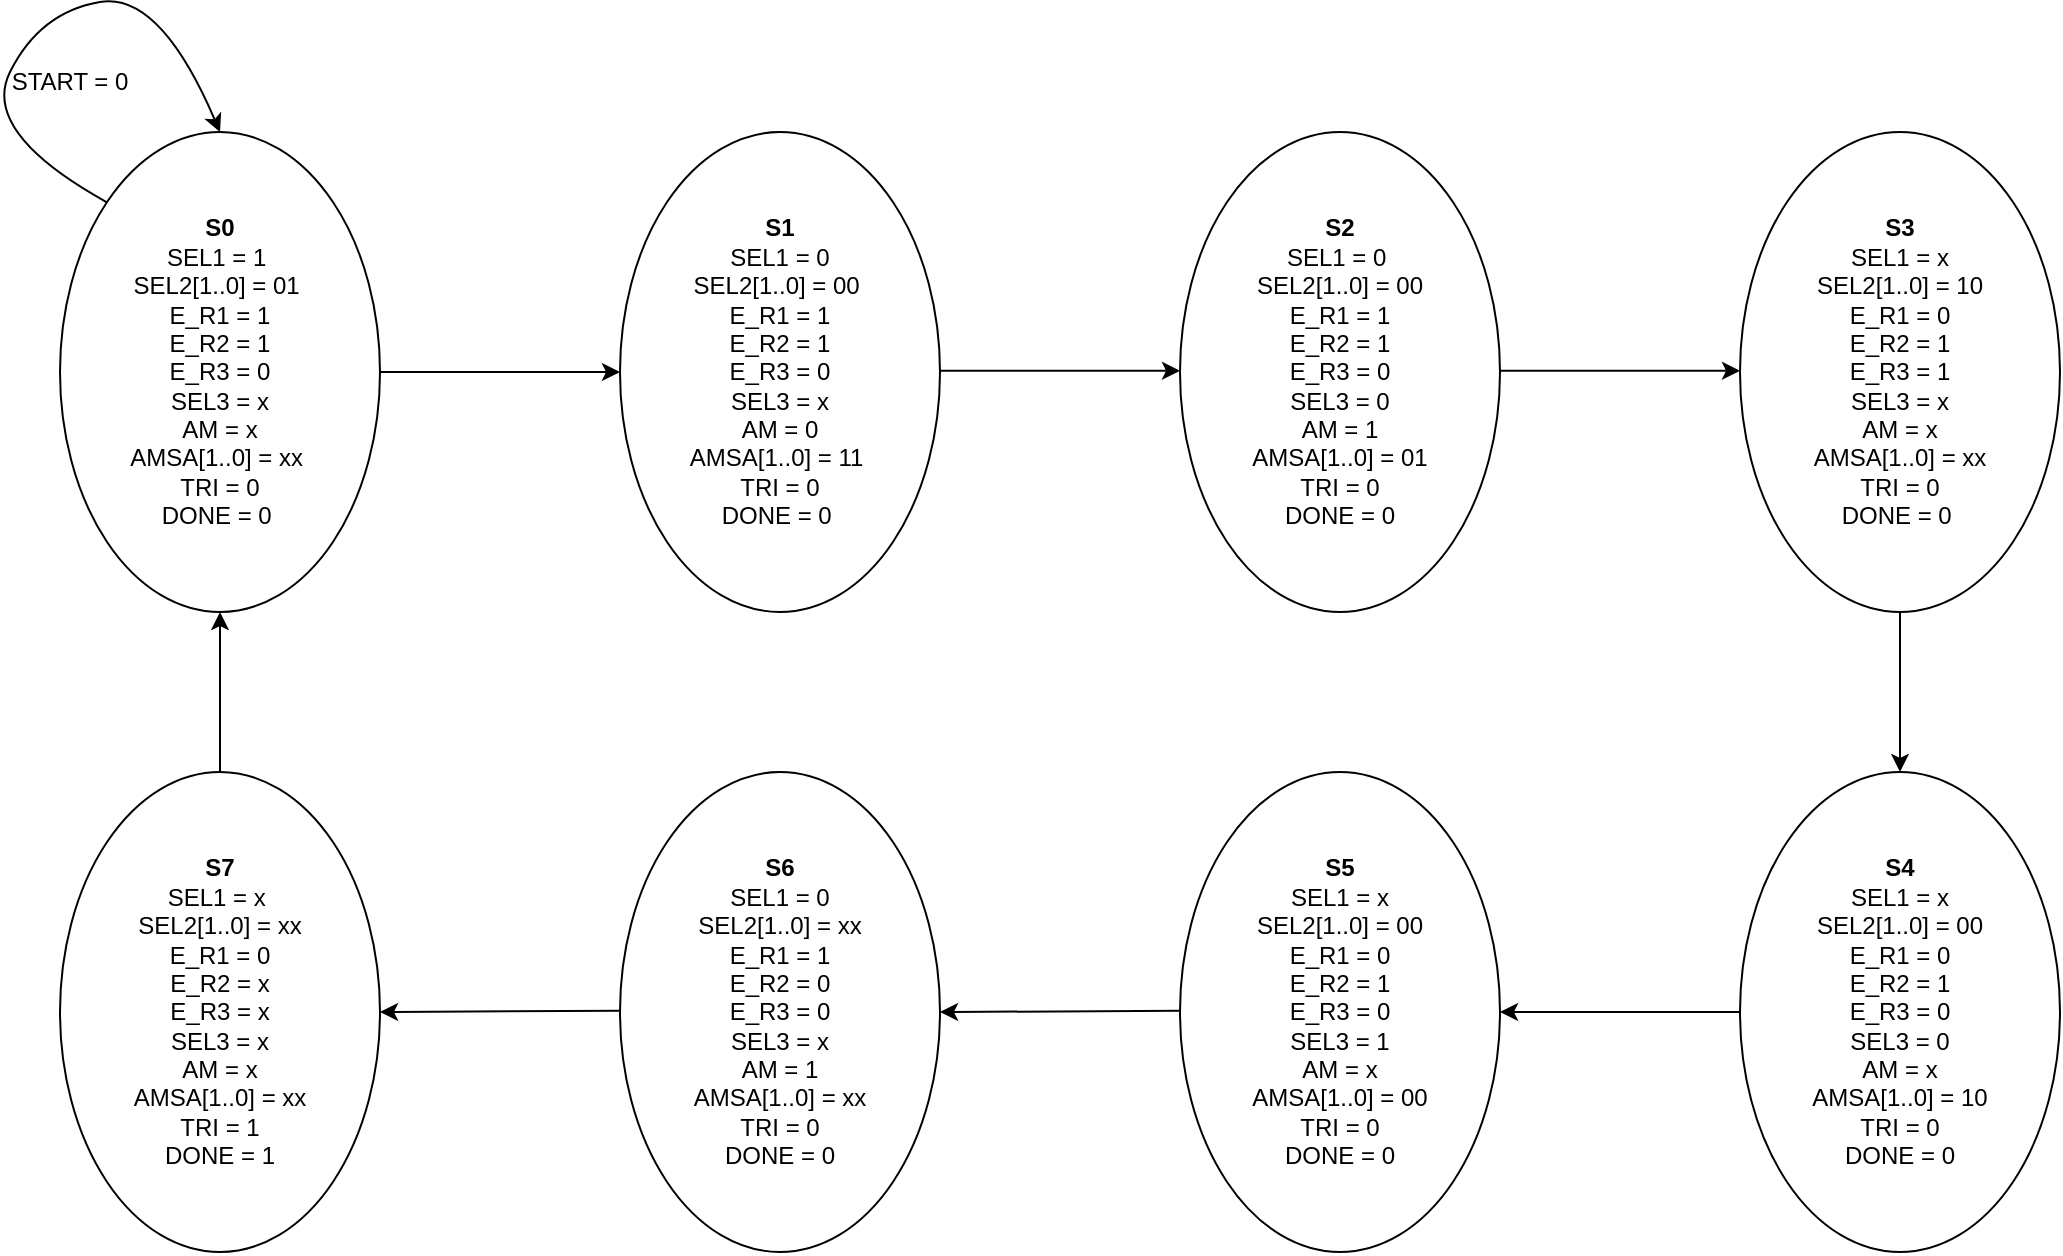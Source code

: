 <mxfile version="21.1.9" type="device">
  <diagram name="Page-1" id="D29pGEQHQrqoXzZbhyBa">
    <mxGraphModel dx="1235" dy="636" grid="0" gridSize="10" guides="1" tooltips="1" connect="1" arrows="1" fold="1" page="0" pageScale="1" pageWidth="850" pageHeight="1100" math="0" shadow="0">
      <root>
        <mxCell id="0" />
        <mxCell id="1" parent="0" />
        <mxCell id="zba-jAjFFjgz56tZfDDK-9" value="&lt;b&gt;S0&lt;/b&gt;&lt;br&gt;SEL1 = 1&amp;nbsp;&lt;br&gt;SEL2[1..0] = 01&amp;nbsp;&lt;br&gt;E_R1 = 1&lt;br&gt;E_R2 = 1&lt;br&gt;E_R3 = 0&lt;br&gt;SEL3 = x&lt;br&gt;AM = x&lt;br&gt;AMSA[1..0] = xx&amp;nbsp;&lt;br&gt;TRI = 0&lt;br&gt;DONE = 0&amp;nbsp;" style="ellipse;whiteSpace=wrap;html=1;" parent="1" vertex="1">
          <mxGeometry x="80" y="80" width="160" height="240" as="geometry" />
        </mxCell>
        <mxCell id="zba-jAjFFjgz56tZfDDK-13" value="&lt;b style=&quot;border-color: var(--border-color);&quot;&gt;S1&lt;/b&gt;&lt;br style=&quot;border-color: var(--border-color);&quot;&gt;SEL1 = 0&lt;br style=&quot;border-color: var(--border-color);&quot;&gt;SEL2[1..0] = 00&amp;nbsp;&lt;br style=&quot;border-color: var(--border-color);&quot;&gt;E_R1 = 1&lt;br style=&quot;border-color: var(--border-color);&quot;&gt;E_R2 = 1&lt;br style=&quot;border-color: var(--border-color);&quot;&gt;E_R3 = 0&lt;br style=&quot;border-color: var(--border-color);&quot;&gt;SEL3 = x&lt;br style=&quot;border-color: var(--border-color);&quot;&gt;AM = 0&lt;br style=&quot;border-color: var(--border-color);&quot;&gt;AMSA[1..0] = 11&amp;nbsp;&lt;br style=&quot;border-color: var(--border-color);&quot;&gt;TRI = 0&lt;br style=&quot;border-color: var(--border-color);&quot;&gt;DONE = 0&amp;nbsp;" style="ellipse;whiteSpace=wrap;html=1;" parent="1" vertex="1">
          <mxGeometry x="360" y="80" width="160" height="240" as="geometry" />
        </mxCell>
        <mxCell id="zba-jAjFFjgz56tZfDDK-14" value="&lt;b style=&quot;border-color: var(--border-color);&quot;&gt;S2&lt;/b&gt;&lt;br style=&quot;border-color: var(--border-color);&quot;&gt;SEL1 = 0&amp;nbsp;&lt;br style=&quot;border-color: var(--border-color);&quot;&gt;SEL2[1..0] = 00&lt;br style=&quot;border-color: var(--border-color);&quot;&gt;E_R1 = 1&lt;br style=&quot;border-color: var(--border-color);&quot;&gt;E_R2 = 1&lt;br style=&quot;border-color: var(--border-color);&quot;&gt;E_R3 = 0&lt;br style=&quot;border-color: var(--border-color);&quot;&gt;SEL3 = 0&lt;br style=&quot;border-color: var(--border-color);&quot;&gt;AM = 1&lt;br style=&quot;border-color: var(--border-color);&quot;&gt;AMSA[1..0] = 01&lt;br style=&quot;border-color: var(--border-color);&quot;&gt;TRI = 0&lt;br style=&quot;border-color: var(--border-color);&quot;&gt;DONE = 0" style="ellipse;whiteSpace=wrap;html=1;" parent="1" vertex="1">
          <mxGeometry x="640" y="80" width="160" height="240" as="geometry" />
        </mxCell>
        <mxCell id="zba-jAjFFjgz56tZfDDK-23" value="" style="edgeStyle=orthogonalEdgeStyle;rounded=0;orthogonalLoop=1;jettySize=auto;html=1;" parent="1" source="zba-jAjFFjgz56tZfDDK-15" target="zba-jAjFFjgz56tZfDDK-19" edge="1">
          <mxGeometry relative="1" as="geometry" />
        </mxCell>
        <mxCell id="zba-jAjFFjgz56tZfDDK-15" value="&lt;b style=&quot;border-color: var(--border-color);&quot;&gt;S3&lt;/b&gt;&lt;br style=&quot;border-color: var(--border-color);&quot;&gt;SEL1 = x&lt;br style=&quot;border-color: var(--border-color);&quot;&gt;SEL2[1..0] = 10&lt;br style=&quot;border-color: var(--border-color);&quot;&gt;E_R1 = 0&lt;br style=&quot;border-color: var(--border-color);&quot;&gt;E_R2 = 1&lt;br style=&quot;border-color: var(--border-color);&quot;&gt;E_R3 = 1&lt;br style=&quot;border-color: var(--border-color);&quot;&gt;SEL3 = x&lt;br style=&quot;border-color: var(--border-color);&quot;&gt;AM = x&lt;br style=&quot;border-color: var(--border-color);&quot;&gt;AMSA[1..0] = xx&lt;br style=&quot;border-color: var(--border-color);&quot;&gt;TRI = 0&lt;br style=&quot;border-color: var(--border-color);&quot;&gt;DONE = 0&amp;nbsp;" style="ellipse;whiteSpace=wrap;html=1;" parent="1" vertex="1">
          <mxGeometry x="920" y="80" width="160" height="240" as="geometry" />
        </mxCell>
        <mxCell id="zba-jAjFFjgz56tZfDDK-27" value="" style="edgeStyle=orthogonalEdgeStyle;rounded=0;orthogonalLoop=1;jettySize=auto;html=1;" parent="1" source="zba-jAjFFjgz56tZfDDK-16" target="zba-jAjFFjgz56tZfDDK-9" edge="1">
          <mxGeometry relative="1" as="geometry" />
        </mxCell>
        <mxCell id="zba-jAjFFjgz56tZfDDK-16" value="&lt;b style=&quot;border-color: var(--border-color);&quot;&gt;S7&lt;/b&gt;&lt;br style=&quot;border-color: var(--border-color);&quot;&gt;SEL1 = x&amp;nbsp;&lt;br style=&quot;border-color: var(--border-color);&quot;&gt;SEL2[1..0] = xx&lt;br style=&quot;border-color: var(--border-color);&quot;&gt;E_R1 = 0&lt;br style=&quot;border-color: var(--border-color);&quot;&gt;E_R2 = x&lt;br style=&quot;border-color: var(--border-color);&quot;&gt;E_R3 = x&lt;br style=&quot;border-color: var(--border-color);&quot;&gt;SEL3 = x&lt;br style=&quot;border-color: var(--border-color);&quot;&gt;AM = x&lt;br style=&quot;border-color: var(--border-color);&quot;&gt;AMSA[1..0] = xx&lt;br style=&quot;border-color: var(--border-color);&quot;&gt;TRI = 1&lt;br style=&quot;border-color: var(--border-color);&quot;&gt;DONE = 1" style="ellipse;whiteSpace=wrap;html=1;" parent="1" vertex="1">
          <mxGeometry x="80" y="400" width="160" height="240" as="geometry" />
        </mxCell>
        <mxCell id="zba-jAjFFjgz56tZfDDK-17" value="&lt;b style=&quot;border-color: var(--border-color);&quot;&gt;S6&lt;/b&gt;&lt;br style=&quot;border-color: var(--border-color);&quot;&gt;SEL1 = 0&lt;br style=&quot;border-color: var(--border-color);&quot;&gt;SEL2[1..0] = xx&lt;br style=&quot;border-color: var(--border-color);&quot;&gt;E_R1 = 1&lt;br style=&quot;border-color: var(--border-color);&quot;&gt;E_R2 = 0&lt;br style=&quot;border-color: var(--border-color);&quot;&gt;E_R3 = 0&lt;br style=&quot;border-color: var(--border-color);&quot;&gt;SEL3 = x&lt;br style=&quot;border-color: var(--border-color);&quot;&gt;AM = 1&lt;br style=&quot;border-color: var(--border-color);&quot;&gt;AMSA[1..0] = xx&lt;br style=&quot;border-color: var(--border-color);&quot;&gt;TRI = 0&lt;br style=&quot;border-color: var(--border-color);&quot;&gt;DONE = 0" style="ellipse;whiteSpace=wrap;html=1;" parent="1" vertex="1">
          <mxGeometry x="360" y="400" width="160" height="240" as="geometry" />
        </mxCell>
        <mxCell id="zba-jAjFFjgz56tZfDDK-18" value="&lt;b style=&quot;border-color: var(--border-color);&quot;&gt;S5&lt;/b&gt;&lt;br style=&quot;border-color: var(--border-color);&quot;&gt;SEL1 = x&lt;br style=&quot;border-color: var(--border-color);&quot;&gt;SEL2[1..0] = 00&lt;br style=&quot;border-color: var(--border-color);&quot;&gt;E_R1 = 0&lt;br style=&quot;border-color: var(--border-color);&quot;&gt;E_R2 = 1&lt;br style=&quot;border-color: var(--border-color);&quot;&gt;E_R3 = 0&lt;br style=&quot;border-color: var(--border-color);&quot;&gt;SEL3 = 1&lt;br style=&quot;border-color: var(--border-color);&quot;&gt;AM = x&lt;br style=&quot;border-color: var(--border-color);&quot;&gt;AMSA[1..0] = 00&lt;br style=&quot;border-color: var(--border-color);&quot;&gt;TRI = 0&lt;br style=&quot;border-color: var(--border-color);&quot;&gt;DONE = 0" style="ellipse;whiteSpace=wrap;html=1;" parent="1" vertex="1">
          <mxGeometry x="640" y="400" width="160" height="240" as="geometry" />
        </mxCell>
        <mxCell id="zba-jAjFFjgz56tZfDDK-19" value="&lt;b style=&quot;border-color: var(--border-color);&quot;&gt;S4&lt;/b&gt;&lt;br style=&quot;border-color: var(--border-color);&quot;&gt;SEL1 = x&lt;br style=&quot;border-color: var(--border-color);&quot;&gt;SEL2[1..0] = 00&lt;br style=&quot;border-color: var(--border-color);&quot;&gt;E_R1 = 0&lt;br style=&quot;border-color: var(--border-color);&quot;&gt;E_R2 = 1&lt;br style=&quot;border-color: var(--border-color);&quot;&gt;E_R3 = 0&lt;br style=&quot;border-color: var(--border-color);&quot;&gt;SEL3 = 0&lt;br style=&quot;border-color: var(--border-color);&quot;&gt;AM = x&lt;br style=&quot;border-color: var(--border-color);&quot;&gt;AMSA[1..0] = 10&lt;br style=&quot;border-color: var(--border-color);&quot;&gt;TRI = 0&lt;br style=&quot;border-color: var(--border-color);&quot;&gt;DONE = 0" style="ellipse;whiteSpace=wrap;html=1;" parent="1" vertex="1">
          <mxGeometry x="920" y="400" width="160" height="240" as="geometry" />
        </mxCell>
        <mxCell id="zba-jAjFFjgz56tZfDDK-20" value="" style="endArrow=classic;html=1;rounded=0;exitX=1;exitY=0.5;exitDx=0;exitDy=0;entryX=0;entryY=0.5;entryDx=0;entryDy=0;entryPerimeter=0;" parent="1" source="zba-jAjFFjgz56tZfDDK-9" target="zba-jAjFFjgz56tZfDDK-13" edge="1">
          <mxGeometry width="50" height="50" relative="1" as="geometry">
            <mxPoint x="450" y="280" as="sourcePoint" />
            <mxPoint x="500" y="230" as="targetPoint" />
          </mxGeometry>
        </mxCell>
        <mxCell id="zba-jAjFFjgz56tZfDDK-21" value="" style="endArrow=classic;html=1;rounded=0;exitX=1;exitY=0.5;exitDx=0;exitDy=0;entryX=0;entryY=0.5;entryDx=0;entryDy=0;entryPerimeter=0;" parent="1" edge="1">
          <mxGeometry width="50" height="50" relative="1" as="geometry">
            <mxPoint x="520" y="199.41" as="sourcePoint" />
            <mxPoint x="640" y="199.41" as="targetPoint" />
          </mxGeometry>
        </mxCell>
        <mxCell id="zba-jAjFFjgz56tZfDDK-22" value="" style="endArrow=classic;html=1;rounded=0;exitX=1;exitY=0.5;exitDx=0;exitDy=0;entryX=0;entryY=0.5;entryDx=0;entryDy=0;entryPerimeter=0;" parent="1" edge="1">
          <mxGeometry width="50" height="50" relative="1" as="geometry">
            <mxPoint x="800" y="199.41" as="sourcePoint" />
            <mxPoint x="920" y="199.41" as="targetPoint" />
          </mxGeometry>
        </mxCell>
        <mxCell id="zba-jAjFFjgz56tZfDDK-24" value="" style="endArrow=classic;html=1;rounded=0;exitX=0;exitY=0.5;exitDx=0;exitDy=0;entryX=1;entryY=0.5;entryDx=0;entryDy=0;" parent="1" source="zba-jAjFFjgz56tZfDDK-19" target="zba-jAjFFjgz56tZfDDK-18" edge="1">
          <mxGeometry width="50" height="50" relative="1" as="geometry">
            <mxPoint x="820" y="430" as="sourcePoint" />
            <mxPoint x="940" y="430" as="targetPoint" />
          </mxGeometry>
        </mxCell>
        <mxCell id="zba-jAjFFjgz56tZfDDK-25" value="" style="endArrow=classic;html=1;rounded=0;exitX=1;exitY=0.5;exitDx=0;exitDy=0;entryX=1;entryY=0.5;entryDx=0;entryDy=0;" parent="1" target="zba-jAjFFjgz56tZfDDK-17" edge="1">
          <mxGeometry width="50" height="50" relative="1" as="geometry">
            <mxPoint x="640" y="519.41" as="sourcePoint" />
            <mxPoint x="760" y="519.41" as="targetPoint" />
          </mxGeometry>
        </mxCell>
        <mxCell id="zba-jAjFFjgz56tZfDDK-26" value="" style="endArrow=classic;html=1;rounded=0;exitX=1;exitY=0.5;exitDx=0;exitDy=0;entryX=1;entryY=0.5;entryDx=0;entryDy=0;" parent="1" target="zba-jAjFFjgz56tZfDDK-16" edge="1">
          <mxGeometry width="50" height="50" relative="1" as="geometry">
            <mxPoint x="360" y="519.41" as="sourcePoint" />
            <mxPoint x="480" y="519.41" as="targetPoint" />
          </mxGeometry>
        </mxCell>
        <mxCell id="zba-jAjFFjgz56tZfDDK-28" value="" style="curved=1;endArrow=classic;html=1;rounded=0;exitX=0;exitY=0;exitDx=0;exitDy=0;entryX=0.5;entryY=0;entryDx=0;entryDy=0;" parent="1" source="zba-jAjFFjgz56tZfDDK-9" target="zba-jAjFFjgz56tZfDDK-9" edge="1">
          <mxGeometry width="50" height="50" relative="1" as="geometry">
            <mxPoint x="90" y="120" as="sourcePoint" />
            <mxPoint x="140" y="70" as="targetPoint" />
            <Array as="points">
              <mxPoint x="40" y="80" />
              <mxPoint x="70" y="20" />
              <mxPoint x="130" y="10" />
            </Array>
          </mxGeometry>
        </mxCell>
        <mxCell id="zba-jAjFFjgz56tZfDDK-30" value="START = 0" style="text;html=1;strokeColor=none;fillColor=none;align=center;verticalAlign=middle;whiteSpace=wrap;rounded=0;" parent="1" vertex="1">
          <mxGeometry x="50" y="40" width="70" height="30" as="geometry" />
        </mxCell>
      </root>
    </mxGraphModel>
  </diagram>
</mxfile>
